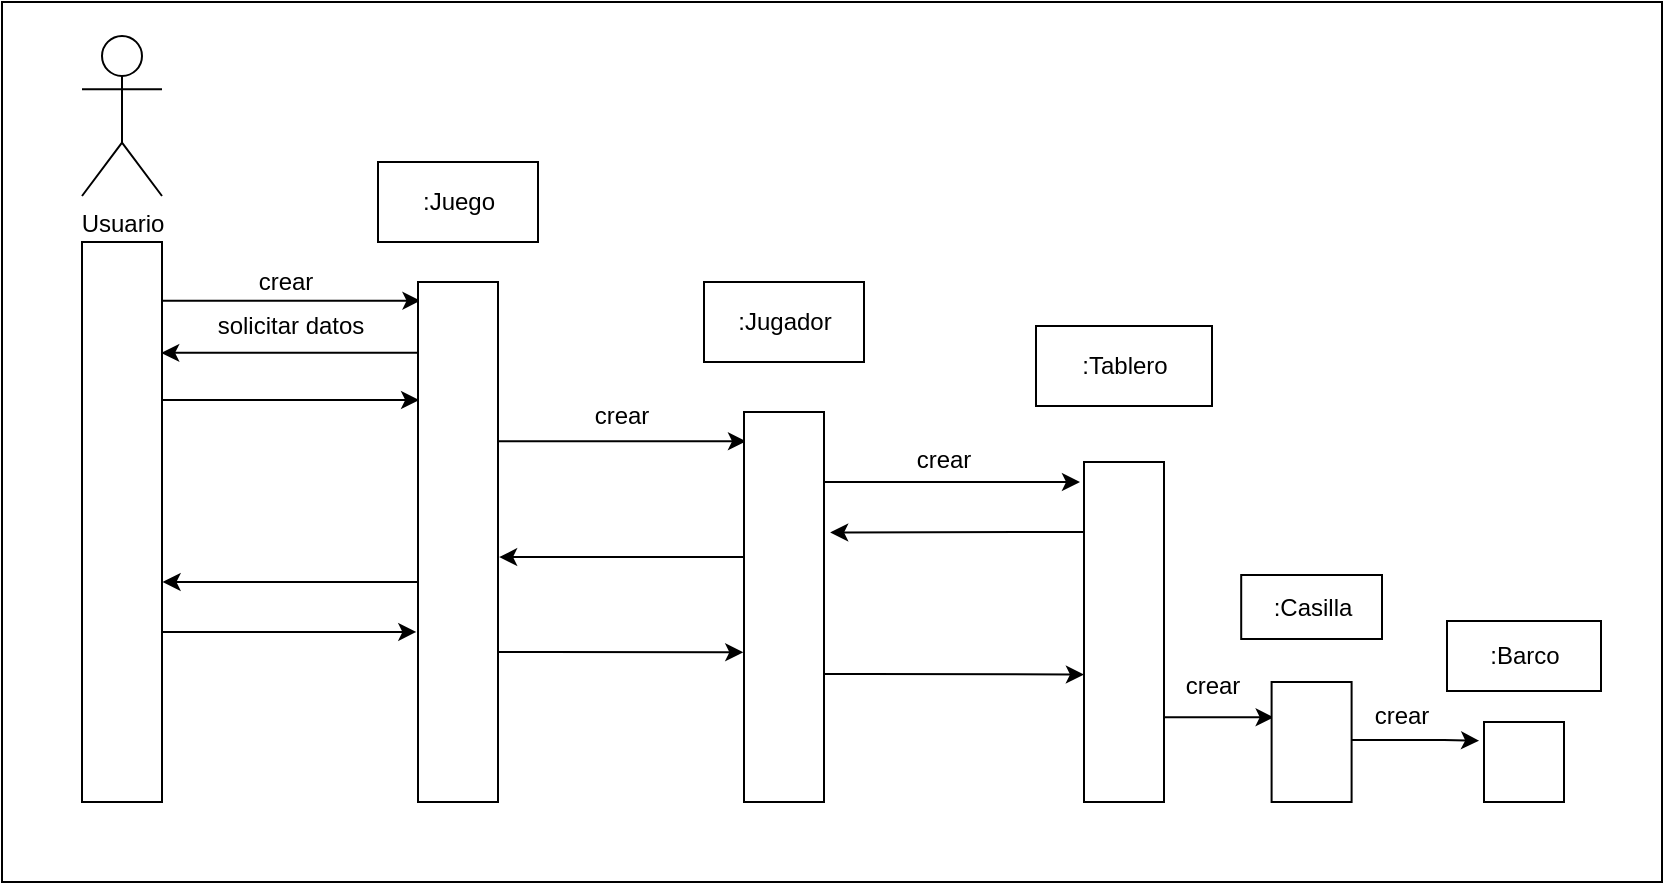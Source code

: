 <mxfile version="14.0.0" type="device"><diagram id="kgpKYQtTHZ0yAKxKKP6v" name="Page-1"><mxGraphModel dx="868" dy="494" grid="1" gridSize="10" guides="1" tooltips="1" connect="1" arrows="1" fold="1" page="1" pageScale="1" pageWidth="850" pageHeight="1100" math="0" shadow="0"><root><mxCell id="0"/><mxCell id="1" parent="0"/><mxCell id="ZuflISsnwKjYIaNqFlRO-1" value="Usuario" style="shape=umlActor;verticalLabelPosition=bottom;verticalAlign=top;html=1;" parent="1" vertex="1"><mxGeometry x="50" y="97" width="40" height="80" as="geometry"/></mxCell><mxCell id="8X9MmW4adLYhc2_B0Lse-2" style="edgeStyle=orthogonalEdgeStyle;rounded=0;orthogonalLoop=1;jettySize=auto;html=1;entryX=0.031;entryY=0.036;entryDx=0;entryDy=0;entryPerimeter=0;" edge="1" parent="1" source="ZuflISsnwKjYIaNqFlRO-2" target="ZuflISsnwKjYIaNqFlRO-8"><mxGeometry relative="1" as="geometry"><Array as="points"><mxPoint x="154" y="229"/></Array></mxGeometry></mxCell><mxCell id="8X9MmW4adLYhc2_B0Lse-4" style="edgeStyle=orthogonalEdgeStyle;rounded=0;orthogonalLoop=1;jettySize=auto;html=1;entryX=0.014;entryY=0.227;entryDx=0;entryDy=0;entryPerimeter=0;" edge="1" parent="1" source="ZuflISsnwKjYIaNqFlRO-2" target="ZuflISsnwKjYIaNqFlRO-8"><mxGeometry relative="1" as="geometry"><Array as="points"><mxPoint x="121" y="279"/><mxPoint x="121" y="279"/></Array></mxGeometry></mxCell><mxCell id="8X9MmW4adLYhc2_B0Lse-14" style="edgeStyle=orthogonalEdgeStyle;rounded=0;orthogonalLoop=1;jettySize=auto;html=1;entryX=-0.021;entryY=0.673;entryDx=0;entryDy=0;entryPerimeter=0;" edge="1" parent="1" source="ZuflISsnwKjYIaNqFlRO-2" target="ZuflISsnwKjYIaNqFlRO-8"><mxGeometry relative="1" as="geometry"><Array as="points"><mxPoint x="121" y="395"/><mxPoint x="121" y="395"/></Array></mxGeometry></mxCell><mxCell id="ZuflISsnwKjYIaNqFlRO-2" value="" style="html=1;points=[];perimeter=orthogonalPerimeter;" parent="1" vertex="1"><mxGeometry x="50" y="200" width="40" height="280" as="geometry"/></mxCell><mxCell id="ZuflISsnwKjYIaNqFlRO-4" value=":Juego" style="html=1;" parent="1" vertex="1"><mxGeometry x="198" y="160" width="80" height="40" as="geometry"/></mxCell><mxCell id="ZuflISsnwKjYIaNqFlRO-5" value=":Tablero" style="html=1;" parent="1" vertex="1"><mxGeometry x="527" y="242" width="88" height="40" as="geometry"/></mxCell><mxCell id="ZuflISsnwKjYIaNqFlRO-6" value=":Barco" style="html=1;" parent="1" vertex="1"><mxGeometry x="732.5" y="389.5" width="77" height="35" as="geometry"/></mxCell><mxCell id="ZuflISsnwKjYIaNqFlRO-7" value=":Casilla" style="html=1;" parent="1" vertex="1"><mxGeometry x="629.6" y="366.5" width="70.4" height="32" as="geometry"/></mxCell><mxCell id="8X9MmW4adLYhc2_B0Lse-3" style="edgeStyle=orthogonalEdgeStyle;rounded=0;orthogonalLoop=1;jettySize=auto;html=1;entryX=0.99;entryY=0.198;entryDx=0;entryDy=0;entryPerimeter=0;" edge="1" parent="1" source="ZuflISsnwKjYIaNqFlRO-8" target="ZuflISsnwKjYIaNqFlRO-2"><mxGeometry relative="1" as="geometry"><Array as="points"><mxPoint x="154" y="255"/></Array></mxGeometry></mxCell><mxCell id="8X9MmW4adLYhc2_B0Lse-5" style="edgeStyle=orthogonalEdgeStyle;rounded=0;orthogonalLoop=1;jettySize=auto;html=1;entryX=0.025;entryY=0.075;entryDx=0;entryDy=0;entryPerimeter=0;" edge="1" parent="1" source="ZuflISsnwKjYIaNqFlRO-8" target="ZuflISsnwKjYIaNqFlRO-21"><mxGeometry relative="1" as="geometry"><mxPoint x="377" y="300" as="targetPoint"/><Array as="points"><mxPoint x="311" y="300"/></Array></mxGeometry></mxCell><mxCell id="8X9MmW4adLYhc2_B0Lse-13" style="edgeStyle=orthogonalEdgeStyle;rounded=0;orthogonalLoop=1;jettySize=auto;html=1;entryX=1.007;entryY=0.607;entryDx=0;entryDy=0;entryPerimeter=0;" edge="1" parent="1" source="ZuflISsnwKjYIaNqFlRO-8" target="ZuflISsnwKjYIaNqFlRO-2"><mxGeometry relative="1" as="geometry"><mxPoint x="91" y="360" as="targetPoint"/><Array as="points"><mxPoint x="121" y="370"/><mxPoint x="121" y="370"/></Array></mxGeometry></mxCell><mxCell id="8X9MmW4adLYhc2_B0Lse-15" style="edgeStyle=orthogonalEdgeStyle;rounded=0;orthogonalLoop=1;jettySize=auto;html=1;entryX=-0.009;entryY=0.616;entryDx=0;entryDy=0;entryPerimeter=0;" edge="1" parent="1" source="ZuflISsnwKjYIaNqFlRO-8" target="ZuflISsnwKjYIaNqFlRO-21"><mxGeometry relative="1" as="geometry"><Array as="points"><mxPoint x="281" y="405"/><mxPoint x="281" y="405"/></Array></mxGeometry></mxCell><mxCell id="ZuflISsnwKjYIaNqFlRO-8" value="" style="html=1;points=[];perimeter=orthogonalPerimeter;" parent="1" vertex="1"><mxGeometry x="218" y="220" width="40" height="260" as="geometry"/></mxCell><mxCell id="8X9MmW4adLYhc2_B0Lse-11" style="edgeStyle=orthogonalEdgeStyle;rounded=0;orthogonalLoop=1;jettySize=auto;html=1;entryX=1.077;entryY=0.309;entryDx=0;entryDy=0;entryPerimeter=0;" edge="1" parent="1" source="ZuflISsnwKjYIaNqFlRO-9" target="ZuflISsnwKjYIaNqFlRO-21"><mxGeometry relative="1" as="geometry"><Array as="points"><mxPoint x="521" y="345"/><mxPoint x="521" y="345"/></Array></mxGeometry></mxCell><mxCell id="8X9MmW4adLYhc2_B0Lse-17" style="edgeStyle=orthogonalEdgeStyle;rounded=0;orthogonalLoop=1;jettySize=auto;html=1;entryX=0.026;entryY=0.294;entryDx=0;entryDy=0;entryPerimeter=0;" edge="1" parent="1" source="ZuflISsnwKjYIaNqFlRO-9" target="ZuflISsnwKjYIaNqFlRO-10"><mxGeometry relative="1" as="geometry"><Array as="points"><mxPoint x="624" y="438"/></Array></mxGeometry></mxCell><mxCell id="ZuflISsnwKjYIaNqFlRO-9" value="" style="html=1;points=[];perimeter=orthogonalPerimeter;" parent="1" vertex="1"><mxGeometry x="551" y="310" width="40" height="170" as="geometry"/></mxCell><mxCell id="8X9MmW4adLYhc2_B0Lse-18" value="" style="edgeStyle=orthogonalEdgeStyle;rounded=0;orthogonalLoop=1;jettySize=auto;html=1;entryX=-0.061;entryY=0.234;entryDx=0;entryDy=0;entryPerimeter=0;" edge="1" parent="1" source="ZuflISsnwKjYIaNqFlRO-10" target="ZuflISsnwKjYIaNqFlRO-11"><mxGeometry relative="1" as="geometry"><Array as="points"><mxPoint x="731" y="449"/><mxPoint x="731" y="449"/></Array></mxGeometry></mxCell><mxCell id="ZuflISsnwKjYIaNqFlRO-10" value="" style="html=1;points=[];perimeter=orthogonalPerimeter;" parent="1" vertex="1"><mxGeometry x="644.8" y="420" width="40" height="60" as="geometry"/></mxCell><mxCell id="ZuflISsnwKjYIaNqFlRO-11" value="" style="html=1;points=[];perimeter=orthogonalPerimeter;" parent="1" vertex="1"><mxGeometry x="751" y="440" width="40" height="40" as="geometry"/></mxCell><mxCell id="ZuflISsnwKjYIaNqFlRO-18" value="crear" style="text;html=1;strokeColor=none;fillColor=none;align=center;verticalAlign=middle;whiteSpace=wrap;rounded=0;" parent="1" vertex="1"><mxGeometry x="131.5" y="210" width="40" height="20" as="geometry"/></mxCell><mxCell id="ZuflISsnwKjYIaNqFlRO-20" value=":Jugador" style="html=1;" parent="1" vertex="1"><mxGeometry x="361" y="220" width="80" height="40" as="geometry"/></mxCell><mxCell id="8X9MmW4adLYhc2_B0Lse-7" style="edgeStyle=orthogonalEdgeStyle;rounded=0;orthogonalLoop=1;jettySize=auto;html=1;" edge="1" parent="1" source="ZuflISsnwKjYIaNqFlRO-21"><mxGeometry relative="1" as="geometry"><mxPoint x="549" y="320" as="targetPoint"/><Array as="points"><mxPoint x="486" y="320"/></Array></mxGeometry></mxCell><mxCell id="8X9MmW4adLYhc2_B0Lse-12" style="edgeStyle=orthogonalEdgeStyle;rounded=0;orthogonalLoop=1;jettySize=auto;html=1;entryX=1.014;entryY=0.529;entryDx=0;entryDy=0;entryPerimeter=0;" edge="1" parent="1" source="ZuflISsnwKjYIaNqFlRO-21" target="ZuflISsnwKjYIaNqFlRO-8"><mxGeometry relative="1" as="geometry"><Array as="points"><mxPoint x="320" y="358"/></Array></mxGeometry></mxCell><mxCell id="8X9MmW4adLYhc2_B0Lse-16" style="edgeStyle=orthogonalEdgeStyle;rounded=0;orthogonalLoop=1;jettySize=auto;html=1;entryX=-0.001;entryY=0.625;entryDx=0;entryDy=0;entryPerimeter=0;" edge="1" parent="1" source="ZuflISsnwKjYIaNqFlRO-21" target="ZuflISsnwKjYIaNqFlRO-9"><mxGeometry relative="1" as="geometry"><Array as="points"><mxPoint x="441" y="416"/><mxPoint x="441" y="416"/></Array></mxGeometry></mxCell><mxCell id="ZuflISsnwKjYIaNqFlRO-21" value="" style="html=1;points=[];perimeter=orthogonalPerimeter;" parent="1" vertex="1"><mxGeometry x="381" y="285" width="40" height="195" as="geometry"/></mxCell><mxCell id="ZuflISsnwKjYIaNqFlRO-31" value="solicitar datos" style="text;html=1;strokeColor=none;fillColor=none;align=center;verticalAlign=middle;whiteSpace=wrap;rounded=0;" parent="1" vertex="1"><mxGeometry x="110" y="232" width="89" height="20" as="geometry"/></mxCell><mxCell id="ZuflISsnwKjYIaNqFlRO-33" value="&lt;span style=&quot;font-family: &amp;#34;helvetica&amp;#34; ; font-size: 12px ; font-style: normal ; font-weight: 400 ; letter-spacing: normal ; text-align: center ; text-indent: 0px ; text-transform: none ; word-spacing: 0px ; display: inline ; float: none&quot;&gt;&lt;font color=&quot;#ffffff&quot;&gt;enviar datos&amp;nbsp;&lt;/font&gt;&lt;/span&gt;" style="text;whiteSpace=wrap;html=1;" parent="1" vertex="1"><mxGeometry x="118" y="256" width="73" height="26" as="geometry"/></mxCell><mxCell id="ZuflISsnwKjYIaNqFlRO-40" value="&lt;span style=&quot;font-family: &amp;#34;helvetica&amp;#34; ; font-size: 12px ; font-style: normal ; font-weight: 400 ; letter-spacing: normal ; text-align: center ; text-indent: 0px ; text-transform: none ; word-spacing: 0px ; display: inline ; float: none&quot;&gt;&lt;font color=&quot;#ffffff&quot;&gt;solicitar coordenadas&lt;/font&gt;&lt;/span&gt;" style="text;whiteSpace=wrap;html=1;" parent="1" vertex="1"><mxGeometry x="427" y="318" width="120" height="22" as="geometry"/></mxCell><mxCell id="ZuflISsnwKjYIaNqFlRO-46" value="&lt;span style=&quot;font-family: &amp;#34;helvetica&amp;#34; ; font-size: 12px ; font-style: normal ; font-weight: 400 ; letter-spacing: normal ; text-align: center ; text-indent: 0px ; text-transform: none ; word-spacing: 0px ; display: inline ; float: none&quot;&gt;&lt;font color=&quot;#ffffff&quot;&gt;enviar coordenadas&lt;/font&gt;&lt;/span&gt;" style="text;whiteSpace=wrap;html=1;" parent="1" vertex="1"><mxGeometry x="100" y="369.5" width="125" height="20" as="geometry"/></mxCell><mxCell id="ZuflISsnwKjYIaNqFlRO-55" value="&lt;span style=&quot;font-family: &amp;#34;helvetica&amp;#34; ; font-size: 12px ; font-style: normal ; font-weight: 400 ; letter-spacing: normal ; text-align: center ; text-indent: 0px ; text-transform: none ; word-spacing: 0px ; display: inline ; float: none&quot;&gt;&lt;font color=&quot;#ffffff&quot;&gt;solicitar coordenadas&lt;/font&gt;&lt;/span&gt;" style="text;whiteSpace=wrap;html=1;" parent="1" vertex="1"><mxGeometry x="261" y="332" width="119" height="18" as="geometry"/></mxCell><mxCell id="ZuflISsnwKjYIaNqFlRO-59" value="&lt;span style=&quot;font-family: &amp;#34;helvetica&amp;#34; ; font-size: 12px ; font-style: normal ; font-weight: 400 ; letter-spacing: normal ; text-align: center ; text-indent: 0px ; text-transform: none ; word-spacing: 0px ; display: inline ; float: none&quot;&gt;&lt;font color=&quot;#ffffff&quot;&gt;solicitar coordenadas&lt;/font&gt;&lt;/span&gt;" style="text;whiteSpace=wrap;html=1;" parent="1" vertex="1"><mxGeometry x="98" y="344" width="119" height="18" as="geometry"/></mxCell><mxCell id="ZuflISsnwKjYIaNqFlRO-61" value="&lt;span style=&quot;font-family: &amp;#34;helvetica&amp;#34; ; font-size: 12px ; font-style: normal ; font-weight: 400 ; letter-spacing: normal ; text-align: center ; text-indent: 0px ; text-transform: none ; word-spacing: 0px ; display: inline ; float: none&quot;&gt;&lt;font color=&quot;#ffffff&quot;&gt;enviar coordenadas&lt;/font&gt;&lt;/span&gt;" style="text;whiteSpace=wrap;html=1;" parent="1" vertex="1"><mxGeometry x="266" y="380" width="110" height="20" as="geometry"/></mxCell><mxCell id="ZuflISsnwKjYIaNqFlRO-62" value="&lt;span style=&quot;font-family: &amp;#34;helvetica&amp;#34; ; font-size: 12px ; font-style: normal ; font-weight: 400 ; letter-spacing: normal ; text-align: center ; text-indent: 0px ; text-transform: none ; word-spacing: 0px ; display: inline ; float: none&quot;&gt;&lt;font color=&quot;#ffffff&quot;&gt;enviar coordenadas&lt;/font&gt;&lt;/span&gt;" style="text;whiteSpace=wrap;html=1;" parent="1" vertex="1"><mxGeometry x="431" y="391.5" width="110" height="20" as="geometry"/></mxCell><mxCell id="ZuflISsnwKjYIaNqFlRO-63" value="crear" style="text;html=1;strokeColor=none;fillColor=none;align=center;verticalAlign=middle;whiteSpace=wrap;rounded=0;" parent="1" vertex="1"><mxGeometry x="591" y="411.5" width="49" height="20" as="geometry"/></mxCell><mxCell id="8X9MmW4adLYhc2_B0Lse-6" value="crear" style="text;html=1;strokeColor=none;fillColor=none;align=center;verticalAlign=middle;whiteSpace=wrap;rounded=0;" vertex="1" parent="1"><mxGeometry x="299.5" y="277" width="40" height="20" as="geometry"/></mxCell><mxCell id="8X9MmW4adLYhc2_B0Lse-8" value="crear" style="text;html=1;strokeColor=none;fillColor=none;align=center;verticalAlign=middle;whiteSpace=wrap;rounded=0;" vertex="1" parent="1"><mxGeometry x="461" y="299" width="40" height="20" as="geometry"/></mxCell><mxCell id="8X9MmW4adLYhc2_B0Lse-19" value="crear" style="text;html=1;strokeColor=none;fillColor=none;align=center;verticalAlign=middle;whiteSpace=wrap;rounded=0;" vertex="1" parent="1"><mxGeometry x="684.8" y="426.5" width="50" height="20" as="geometry"/></mxCell><mxCell id="8X9MmW4adLYhc2_B0Lse-20" value="" style="rounded=0;whiteSpace=wrap;html=1;fillColor=none;" vertex="1" parent="1"><mxGeometry x="10" y="80" width="830" height="440" as="geometry"/></mxCell></root></mxGraphModel></diagram></mxfile>